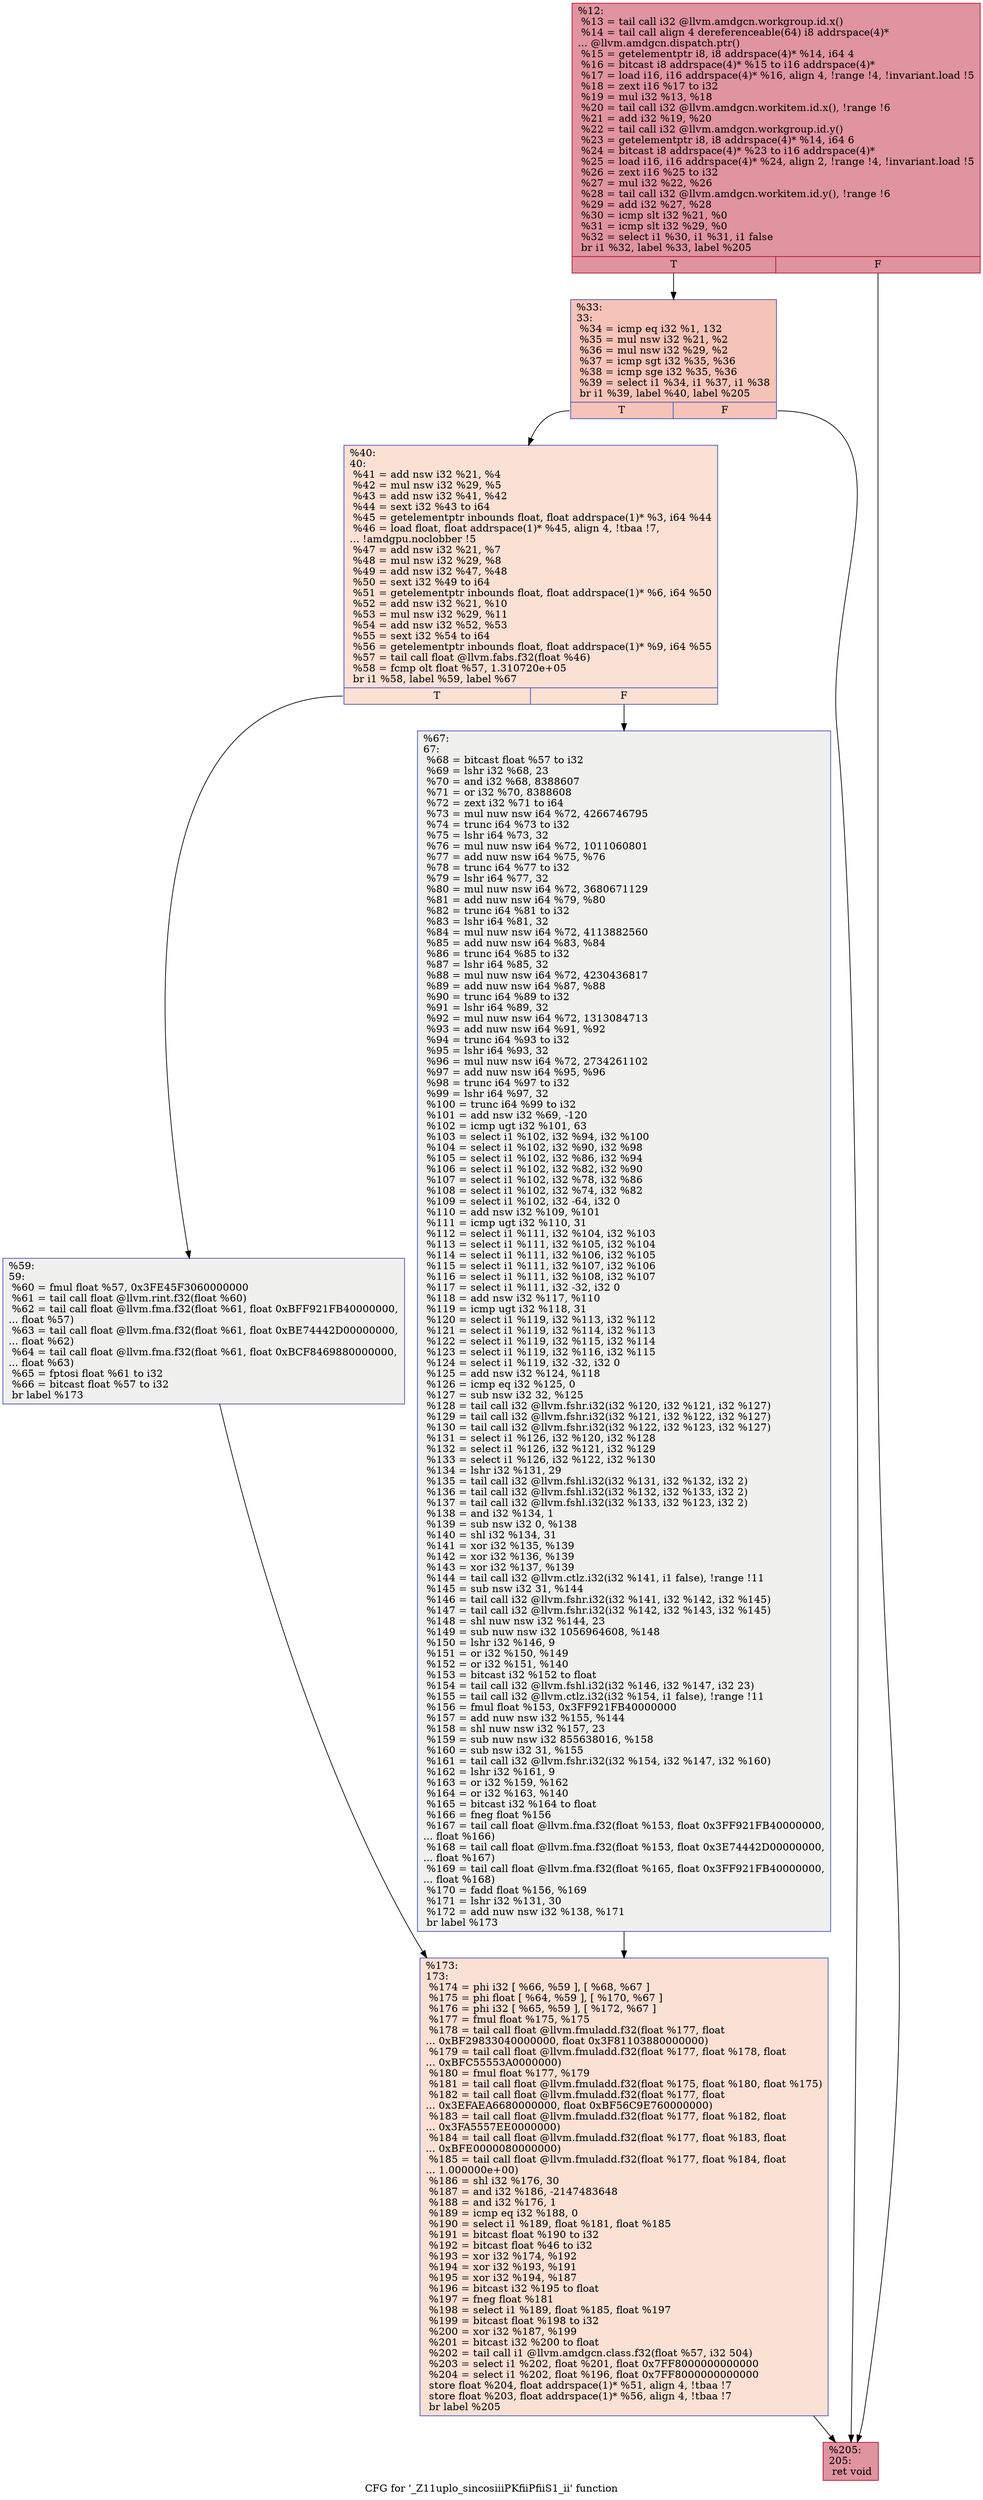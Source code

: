 digraph "CFG for '_Z11uplo_sincosiiiPKfiiPfiiS1_ii' function" {
	label="CFG for '_Z11uplo_sincosiiiPKfiiPfiiS1_ii' function";

	Node0x4c64a10 [shape=record,color="#b70d28ff", style=filled, fillcolor="#b70d2870",label="{%12:\l  %13 = tail call i32 @llvm.amdgcn.workgroup.id.x()\l  %14 = tail call align 4 dereferenceable(64) i8 addrspace(4)*\l... @llvm.amdgcn.dispatch.ptr()\l  %15 = getelementptr i8, i8 addrspace(4)* %14, i64 4\l  %16 = bitcast i8 addrspace(4)* %15 to i16 addrspace(4)*\l  %17 = load i16, i16 addrspace(4)* %16, align 4, !range !4, !invariant.load !5\l  %18 = zext i16 %17 to i32\l  %19 = mul i32 %13, %18\l  %20 = tail call i32 @llvm.amdgcn.workitem.id.x(), !range !6\l  %21 = add i32 %19, %20\l  %22 = tail call i32 @llvm.amdgcn.workgroup.id.y()\l  %23 = getelementptr i8, i8 addrspace(4)* %14, i64 6\l  %24 = bitcast i8 addrspace(4)* %23 to i16 addrspace(4)*\l  %25 = load i16, i16 addrspace(4)* %24, align 2, !range !4, !invariant.load !5\l  %26 = zext i16 %25 to i32\l  %27 = mul i32 %22, %26\l  %28 = tail call i32 @llvm.amdgcn.workitem.id.y(), !range !6\l  %29 = add i32 %27, %28\l  %30 = icmp slt i32 %21, %0\l  %31 = icmp slt i32 %29, %0\l  %32 = select i1 %30, i1 %31, i1 false\l  br i1 %32, label %33, label %205\l|{<s0>T|<s1>F}}"];
	Node0x4c64a10:s0 -> Node0x4c661a0;
	Node0x4c64a10:s1 -> Node0x4c66230;
	Node0x4c661a0 [shape=record,color="#3d50c3ff", style=filled, fillcolor="#e8765c70",label="{%33:\l33:                                               \l  %34 = icmp eq i32 %1, 132\l  %35 = mul nsw i32 %21, %2\l  %36 = mul nsw i32 %29, %2\l  %37 = icmp sgt i32 %35, %36\l  %38 = icmp sge i32 %35, %36\l  %39 = select i1 %34, i1 %37, i1 %38\l  br i1 %39, label %40, label %205\l|{<s0>T|<s1>F}}"];
	Node0x4c661a0:s0 -> Node0x4c696c0;
	Node0x4c661a0:s1 -> Node0x4c66230;
	Node0x4c696c0 [shape=record,color="#3d50c3ff", style=filled, fillcolor="#f7b99e70",label="{%40:\l40:                                               \l  %41 = add nsw i32 %21, %4\l  %42 = mul nsw i32 %29, %5\l  %43 = add nsw i32 %41, %42\l  %44 = sext i32 %43 to i64\l  %45 = getelementptr inbounds float, float addrspace(1)* %3, i64 %44\l  %46 = load float, float addrspace(1)* %45, align 4, !tbaa !7,\l... !amdgpu.noclobber !5\l  %47 = add nsw i32 %21, %7\l  %48 = mul nsw i32 %29, %8\l  %49 = add nsw i32 %47, %48\l  %50 = sext i32 %49 to i64\l  %51 = getelementptr inbounds float, float addrspace(1)* %6, i64 %50\l  %52 = add nsw i32 %21, %10\l  %53 = mul nsw i32 %29, %11\l  %54 = add nsw i32 %52, %53\l  %55 = sext i32 %54 to i64\l  %56 = getelementptr inbounds float, float addrspace(1)* %9, i64 %55\l  %57 = tail call float @llvm.fabs.f32(float %46)\l  %58 = fcmp olt float %57, 1.310720e+05\l  br i1 %58, label %59, label %67\l|{<s0>T|<s1>F}}"];
	Node0x4c696c0:s0 -> Node0x4c6aec0;
	Node0x4c696c0:s1 -> Node0x4c6af50;
	Node0x4c6aec0 [shape=record,color="#3d50c3ff", style=filled, fillcolor="#dedcdb70",label="{%59:\l59:                                               \l  %60 = fmul float %57, 0x3FE45F3060000000\l  %61 = tail call float @llvm.rint.f32(float %60)\l  %62 = tail call float @llvm.fma.f32(float %61, float 0xBFF921FB40000000,\l... float %57)\l  %63 = tail call float @llvm.fma.f32(float %61, float 0xBE74442D00000000,\l... float %62)\l  %64 = tail call float @llvm.fma.f32(float %61, float 0xBCF8469880000000,\l... float %63)\l  %65 = fptosi float %61 to i32\l  %66 = bitcast float %57 to i32\l  br label %173\l}"];
	Node0x4c6aec0 -> Node0x4c69120;
	Node0x4c6af50 [shape=record,color="#3d50c3ff", style=filled, fillcolor="#dedcdb70",label="{%67:\l67:                                               \l  %68 = bitcast float %57 to i32\l  %69 = lshr i32 %68, 23\l  %70 = and i32 %68, 8388607\l  %71 = or i32 %70, 8388608\l  %72 = zext i32 %71 to i64\l  %73 = mul nuw nsw i64 %72, 4266746795\l  %74 = trunc i64 %73 to i32\l  %75 = lshr i64 %73, 32\l  %76 = mul nuw nsw i64 %72, 1011060801\l  %77 = add nuw nsw i64 %75, %76\l  %78 = trunc i64 %77 to i32\l  %79 = lshr i64 %77, 32\l  %80 = mul nuw nsw i64 %72, 3680671129\l  %81 = add nuw nsw i64 %79, %80\l  %82 = trunc i64 %81 to i32\l  %83 = lshr i64 %81, 32\l  %84 = mul nuw nsw i64 %72, 4113882560\l  %85 = add nuw nsw i64 %83, %84\l  %86 = trunc i64 %85 to i32\l  %87 = lshr i64 %85, 32\l  %88 = mul nuw nsw i64 %72, 4230436817\l  %89 = add nuw nsw i64 %87, %88\l  %90 = trunc i64 %89 to i32\l  %91 = lshr i64 %89, 32\l  %92 = mul nuw nsw i64 %72, 1313084713\l  %93 = add nuw nsw i64 %91, %92\l  %94 = trunc i64 %93 to i32\l  %95 = lshr i64 %93, 32\l  %96 = mul nuw nsw i64 %72, 2734261102\l  %97 = add nuw nsw i64 %95, %96\l  %98 = trunc i64 %97 to i32\l  %99 = lshr i64 %97, 32\l  %100 = trunc i64 %99 to i32\l  %101 = add nsw i32 %69, -120\l  %102 = icmp ugt i32 %101, 63\l  %103 = select i1 %102, i32 %94, i32 %100\l  %104 = select i1 %102, i32 %90, i32 %98\l  %105 = select i1 %102, i32 %86, i32 %94\l  %106 = select i1 %102, i32 %82, i32 %90\l  %107 = select i1 %102, i32 %78, i32 %86\l  %108 = select i1 %102, i32 %74, i32 %82\l  %109 = select i1 %102, i32 -64, i32 0\l  %110 = add nsw i32 %109, %101\l  %111 = icmp ugt i32 %110, 31\l  %112 = select i1 %111, i32 %104, i32 %103\l  %113 = select i1 %111, i32 %105, i32 %104\l  %114 = select i1 %111, i32 %106, i32 %105\l  %115 = select i1 %111, i32 %107, i32 %106\l  %116 = select i1 %111, i32 %108, i32 %107\l  %117 = select i1 %111, i32 -32, i32 0\l  %118 = add nsw i32 %117, %110\l  %119 = icmp ugt i32 %118, 31\l  %120 = select i1 %119, i32 %113, i32 %112\l  %121 = select i1 %119, i32 %114, i32 %113\l  %122 = select i1 %119, i32 %115, i32 %114\l  %123 = select i1 %119, i32 %116, i32 %115\l  %124 = select i1 %119, i32 -32, i32 0\l  %125 = add nsw i32 %124, %118\l  %126 = icmp eq i32 %125, 0\l  %127 = sub nsw i32 32, %125\l  %128 = tail call i32 @llvm.fshr.i32(i32 %120, i32 %121, i32 %127)\l  %129 = tail call i32 @llvm.fshr.i32(i32 %121, i32 %122, i32 %127)\l  %130 = tail call i32 @llvm.fshr.i32(i32 %122, i32 %123, i32 %127)\l  %131 = select i1 %126, i32 %120, i32 %128\l  %132 = select i1 %126, i32 %121, i32 %129\l  %133 = select i1 %126, i32 %122, i32 %130\l  %134 = lshr i32 %131, 29\l  %135 = tail call i32 @llvm.fshl.i32(i32 %131, i32 %132, i32 2)\l  %136 = tail call i32 @llvm.fshl.i32(i32 %132, i32 %133, i32 2)\l  %137 = tail call i32 @llvm.fshl.i32(i32 %133, i32 %123, i32 2)\l  %138 = and i32 %134, 1\l  %139 = sub nsw i32 0, %138\l  %140 = shl i32 %134, 31\l  %141 = xor i32 %135, %139\l  %142 = xor i32 %136, %139\l  %143 = xor i32 %137, %139\l  %144 = tail call i32 @llvm.ctlz.i32(i32 %141, i1 false), !range !11\l  %145 = sub nsw i32 31, %144\l  %146 = tail call i32 @llvm.fshr.i32(i32 %141, i32 %142, i32 %145)\l  %147 = tail call i32 @llvm.fshr.i32(i32 %142, i32 %143, i32 %145)\l  %148 = shl nuw nsw i32 %144, 23\l  %149 = sub nuw nsw i32 1056964608, %148\l  %150 = lshr i32 %146, 9\l  %151 = or i32 %150, %149\l  %152 = or i32 %151, %140\l  %153 = bitcast i32 %152 to float\l  %154 = tail call i32 @llvm.fshl.i32(i32 %146, i32 %147, i32 23)\l  %155 = tail call i32 @llvm.ctlz.i32(i32 %154, i1 false), !range !11\l  %156 = fmul float %153, 0x3FF921FB40000000\l  %157 = add nuw nsw i32 %155, %144\l  %158 = shl nuw nsw i32 %157, 23\l  %159 = sub nuw nsw i32 855638016, %158\l  %160 = sub nsw i32 31, %155\l  %161 = tail call i32 @llvm.fshr.i32(i32 %154, i32 %147, i32 %160)\l  %162 = lshr i32 %161, 9\l  %163 = or i32 %159, %162\l  %164 = or i32 %163, %140\l  %165 = bitcast i32 %164 to float\l  %166 = fneg float %156\l  %167 = tail call float @llvm.fma.f32(float %153, float 0x3FF921FB40000000,\l... float %166)\l  %168 = tail call float @llvm.fma.f32(float %153, float 0x3E74442D00000000,\l... float %167)\l  %169 = tail call float @llvm.fma.f32(float %165, float 0x3FF921FB40000000,\l... float %168)\l  %170 = fadd float %156, %169\l  %171 = lshr i32 %131, 30\l  %172 = add nuw nsw i32 %138, %171\l  br label %173\l}"];
	Node0x4c6af50 -> Node0x4c69120;
	Node0x4c69120 [shape=record,color="#3d50c3ff", style=filled, fillcolor="#f7b99e70",label="{%173:\l173:                                              \l  %174 = phi i32 [ %66, %59 ], [ %68, %67 ]\l  %175 = phi float [ %64, %59 ], [ %170, %67 ]\l  %176 = phi i32 [ %65, %59 ], [ %172, %67 ]\l  %177 = fmul float %175, %175\l  %178 = tail call float @llvm.fmuladd.f32(float %177, float\l... 0xBF29833040000000, float 0x3F81103880000000)\l  %179 = tail call float @llvm.fmuladd.f32(float %177, float %178, float\l... 0xBFC55553A0000000)\l  %180 = fmul float %177, %179\l  %181 = tail call float @llvm.fmuladd.f32(float %175, float %180, float %175)\l  %182 = tail call float @llvm.fmuladd.f32(float %177, float\l... 0x3EFAEA6680000000, float 0xBF56C9E760000000)\l  %183 = tail call float @llvm.fmuladd.f32(float %177, float %182, float\l... 0x3FA5557EE0000000)\l  %184 = tail call float @llvm.fmuladd.f32(float %177, float %183, float\l... 0xBFE0000080000000)\l  %185 = tail call float @llvm.fmuladd.f32(float %177, float %184, float\l... 1.000000e+00)\l  %186 = shl i32 %176, 30\l  %187 = and i32 %186, -2147483648\l  %188 = and i32 %176, 1\l  %189 = icmp eq i32 %188, 0\l  %190 = select i1 %189, float %181, float %185\l  %191 = bitcast float %190 to i32\l  %192 = bitcast float %46 to i32\l  %193 = xor i32 %174, %192\l  %194 = xor i32 %193, %191\l  %195 = xor i32 %194, %187\l  %196 = bitcast i32 %195 to float\l  %197 = fneg float %181\l  %198 = select i1 %189, float %185, float %197\l  %199 = bitcast float %198 to i32\l  %200 = xor i32 %187, %199\l  %201 = bitcast i32 %200 to float\l  %202 = tail call i1 @llvm.amdgcn.class.f32(float %57, i32 504)\l  %203 = select i1 %202, float %201, float 0x7FF8000000000000\l  %204 = select i1 %202, float %196, float 0x7FF8000000000000\l  store float %204, float addrspace(1)* %51, align 4, !tbaa !7\l  store float %203, float addrspace(1)* %56, align 4, !tbaa !7\l  br label %205\l}"];
	Node0x4c69120 -> Node0x4c66230;
	Node0x4c66230 [shape=record,color="#b70d28ff", style=filled, fillcolor="#b70d2870",label="{%205:\l205:                                              \l  ret void\l}"];
}
